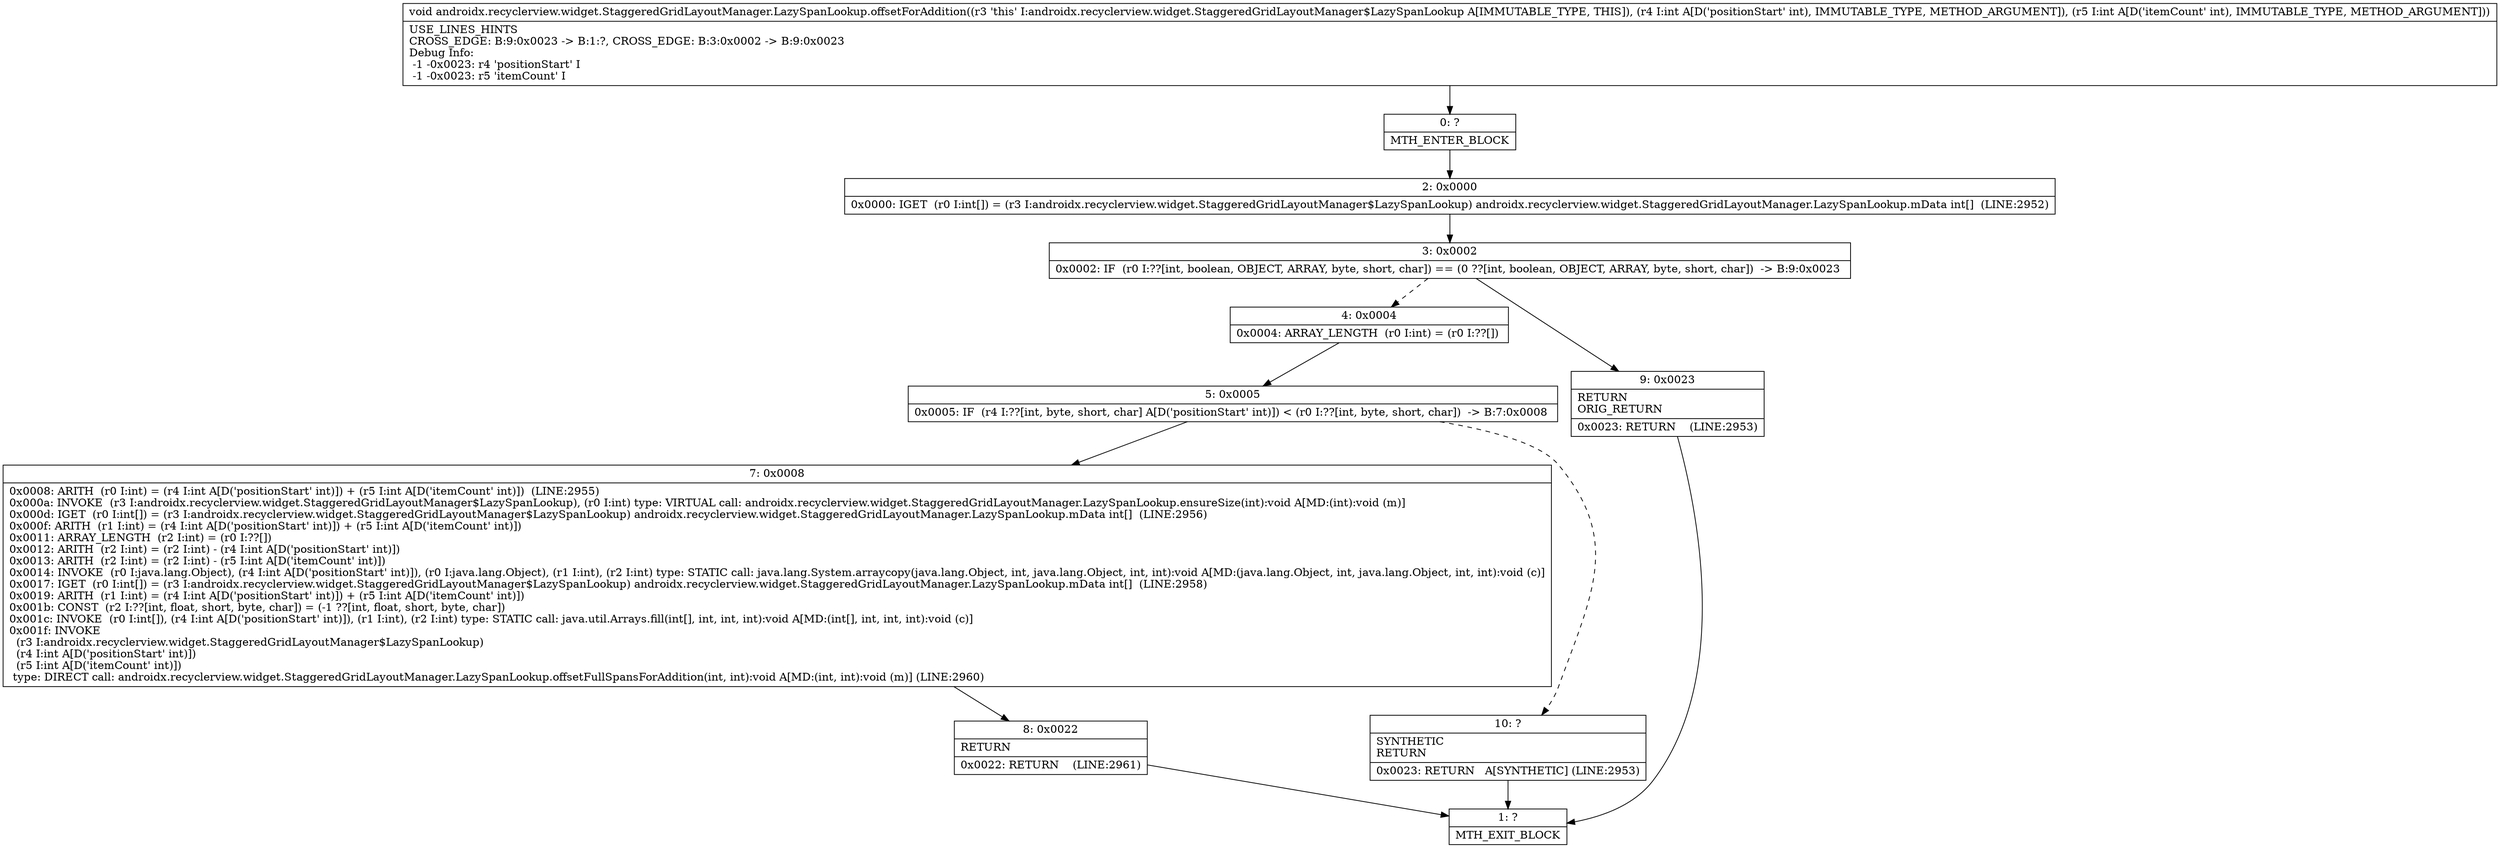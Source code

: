 digraph "CFG forandroidx.recyclerview.widget.StaggeredGridLayoutManager.LazySpanLookup.offsetForAddition(II)V" {
Node_0 [shape=record,label="{0\:\ ?|MTH_ENTER_BLOCK\l}"];
Node_2 [shape=record,label="{2\:\ 0x0000|0x0000: IGET  (r0 I:int[]) = (r3 I:androidx.recyclerview.widget.StaggeredGridLayoutManager$LazySpanLookup) androidx.recyclerview.widget.StaggeredGridLayoutManager.LazySpanLookup.mData int[]  (LINE:2952)\l}"];
Node_3 [shape=record,label="{3\:\ 0x0002|0x0002: IF  (r0 I:??[int, boolean, OBJECT, ARRAY, byte, short, char]) == (0 ??[int, boolean, OBJECT, ARRAY, byte, short, char])  \-\> B:9:0x0023 \l}"];
Node_4 [shape=record,label="{4\:\ 0x0004|0x0004: ARRAY_LENGTH  (r0 I:int) = (r0 I:??[]) \l}"];
Node_5 [shape=record,label="{5\:\ 0x0005|0x0005: IF  (r4 I:??[int, byte, short, char] A[D('positionStart' int)]) \< (r0 I:??[int, byte, short, char])  \-\> B:7:0x0008 \l}"];
Node_7 [shape=record,label="{7\:\ 0x0008|0x0008: ARITH  (r0 I:int) = (r4 I:int A[D('positionStart' int)]) + (r5 I:int A[D('itemCount' int)])  (LINE:2955)\l0x000a: INVOKE  (r3 I:androidx.recyclerview.widget.StaggeredGridLayoutManager$LazySpanLookup), (r0 I:int) type: VIRTUAL call: androidx.recyclerview.widget.StaggeredGridLayoutManager.LazySpanLookup.ensureSize(int):void A[MD:(int):void (m)]\l0x000d: IGET  (r0 I:int[]) = (r3 I:androidx.recyclerview.widget.StaggeredGridLayoutManager$LazySpanLookup) androidx.recyclerview.widget.StaggeredGridLayoutManager.LazySpanLookup.mData int[]  (LINE:2956)\l0x000f: ARITH  (r1 I:int) = (r4 I:int A[D('positionStart' int)]) + (r5 I:int A[D('itemCount' int)]) \l0x0011: ARRAY_LENGTH  (r2 I:int) = (r0 I:??[]) \l0x0012: ARITH  (r2 I:int) = (r2 I:int) \- (r4 I:int A[D('positionStart' int)]) \l0x0013: ARITH  (r2 I:int) = (r2 I:int) \- (r5 I:int A[D('itemCount' int)]) \l0x0014: INVOKE  (r0 I:java.lang.Object), (r4 I:int A[D('positionStart' int)]), (r0 I:java.lang.Object), (r1 I:int), (r2 I:int) type: STATIC call: java.lang.System.arraycopy(java.lang.Object, int, java.lang.Object, int, int):void A[MD:(java.lang.Object, int, java.lang.Object, int, int):void (c)]\l0x0017: IGET  (r0 I:int[]) = (r3 I:androidx.recyclerview.widget.StaggeredGridLayoutManager$LazySpanLookup) androidx.recyclerview.widget.StaggeredGridLayoutManager.LazySpanLookup.mData int[]  (LINE:2958)\l0x0019: ARITH  (r1 I:int) = (r4 I:int A[D('positionStart' int)]) + (r5 I:int A[D('itemCount' int)]) \l0x001b: CONST  (r2 I:??[int, float, short, byte, char]) = (\-1 ??[int, float, short, byte, char]) \l0x001c: INVOKE  (r0 I:int[]), (r4 I:int A[D('positionStart' int)]), (r1 I:int), (r2 I:int) type: STATIC call: java.util.Arrays.fill(int[], int, int, int):void A[MD:(int[], int, int, int):void (c)]\l0x001f: INVOKE  \l  (r3 I:androidx.recyclerview.widget.StaggeredGridLayoutManager$LazySpanLookup)\l  (r4 I:int A[D('positionStart' int)])\l  (r5 I:int A[D('itemCount' int)])\l type: DIRECT call: androidx.recyclerview.widget.StaggeredGridLayoutManager.LazySpanLookup.offsetFullSpansForAddition(int, int):void A[MD:(int, int):void (m)] (LINE:2960)\l}"];
Node_8 [shape=record,label="{8\:\ 0x0022|RETURN\l|0x0022: RETURN    (LINE:2961)\l}"];
Node_1 [shape=record,label="{1\:\ ?|MTH_EXIT_BLOCK\l}"];
Node_10 [shape=record,label="{10\:\ ?|SYNTHETIC\lRETURN\l|0x0023: RETURN   A[SYNTHETIC] (LINE:2953)\l}"];
Node_9 [shape=record,label="{9\:\ 0x0023|RETURN\lORIG_RETURN\l|0x0023: RETURN    (LINE:2953)\l}"];
MethodNode[shape=record,label="{void androidx.recyclerview.widget.StaggeredGridLayoutManager.LazySpanLookup.offsetForAddition((r3 'this' I:androidx.recyclerview.widget.StaggeredGridLayoutManager$LazySpanLookup A[IMMUTABLE_TYPE, THIS]), (r4 I:int A[D('positionStart' int), IMMUTABLE_TYPE, METHOD_ARGUMENT]), (r5 I:int A[D('itemCount' int), IMMUTABLE_TYPE, METHOD_ARGUMENT]))  | USE_LINES_HINTS\lCROSS_EDGE: B:9:0x0023 \-\> B:1:?, CROSS_EDGE: B:3:0x0002 \-\> B:9:0x0023\lDebug Info:\l  \-1 \-0x0023: r4 'positionStart' I\l  \-1 \-0x0023: r5 'itemCount' I\l}"];
MethodNode -> Node_0;Node_0 -> Node_2;
Node_2 -> Node_3;
Node_3 -> Node_4[style=dashed];
Node_3 -> Node_9;
Node_4 -> Node_5;
Node_5 -> Node_7;
Node_5 -> Node_10[style=dashed];
Node_7 -> Node_8;
Node_8 -> Node_1;
Node_10 -> Node_1;
Node_9 -> Node_1;
}

